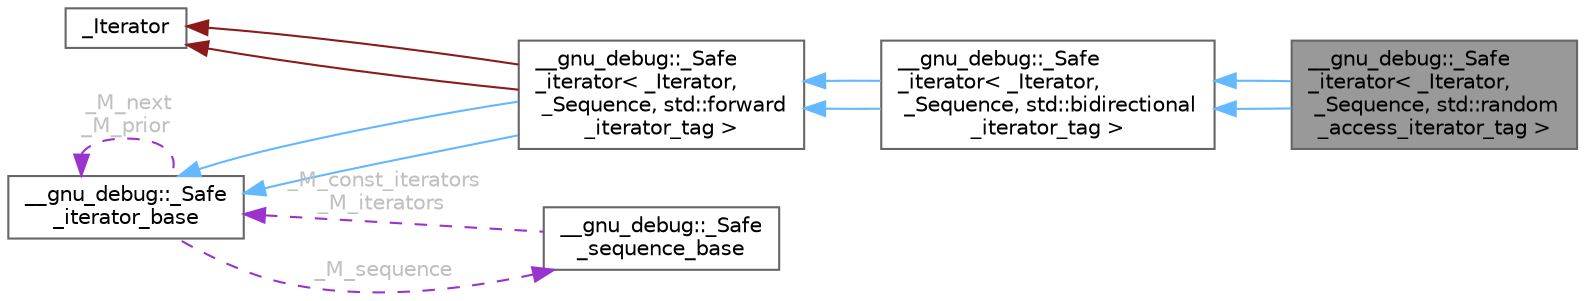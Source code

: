 digraph "__gnu_debug::_Safe_iterator&lt; _Iterator, _Sequence, std::random_access_iterator_tag &gt;"
{
 // LATEX_PDF_SIZE
  bgcolor="transparent";
  edge [fontname=Helvetica,fontsize=10,labelfontname=Helvetica,labelfontsize=10];
  node [fontname=Helvetica,fontsize=10,shape=box,height=0.2,width=0.4];
  rankdir="LR";
  Node1 [id="Node000001",label="__gnu_debug::_Safe\l_iterator\< _Iterator,\l _Sequence, std::random\l_access_iterator_tag \>",height=0.2,width=0.4,color="gray40", fillcolor="grey60", style="filled", fontcolor="black",tooltip=" "];
  Node2 -> Node1 [id="edge12_Node000001_Node000002",dir="back",color="steelblue1",style="solid",tooltip=" "];
  Node2 [id="Node000002",label="__gnu_debug::_Safe\l_iterator\< _Iterator,\l _Sequence, std::bidirectional\l_iterator_tag \>",height=0.2,width=0.4,color="gray40", fillcolor="white", style="filled",URL="$class____gnu__debug_1_1___safe__iterator_3_01___iterator_00_01___sequence_00_01std_1_1bidirectional__iterator__tag_01_4.html",tooltip=" "];
  Node3 -> Node2 [id="edge13_Node000002_Node000003",dir="back",color="steelblue1",style="solid",tooltip=" "];
  Node3 [id="Node000003",label="__gnu_debug::_Safe\l_iterator\< _Iterator,\l _Sequence, std::forward\l_iterator_tag \>",height=0.2,width=0.4,color="gray40", fillcolor="white", style="filled",URL="$class____gnu__debug_1_1___safe__iterator.html",tooltip=" "];
  Node4 -> Node3 [id="edge14_Node000003_Node000004",dir="back",color="firebrick4",style="solid",tooltip=" "];
  Node4 [id="Node000004",label="_Iterator",height=0.2,width=0.4,color="gray40", fillcolor="white", style="filled",tooltip=" "];
  Node5 -> Node3 [id="edge15_Node000003_Node000005",dir="back",color="steelblue1",style="solid",tooltip=" "];
  Node5 [id="Node000005",label="__gnu_debug::_Safe\l_iterator_base",height=0.2,width=0.4,color="gray40", fillcolor="white", style="filled",URL="$class____gnu__debug_1_1___safe__iterator__base.html",tooltip="Basic functionality for a safe iterator."];
  Node6 -> Node5 [id="edge16_Node000005_Node000006",dir="back",color="darkorchid3",style="dashed",tooltip=" ",label=" _M_sequence",fontcolor="grey" ];
  Node6 [id="Node000006",label="__gnu_debug::_Safe\l_sequence_base",height=0.2,width=0.4,color="gray40", fillcolor="white", style="filled",URL="$class____gnu__debug_1_1___safe__sequence__base.html",tooltip="Base class that supports tracking of iterators that reference a sequence."];
  Node5 -> Node6 [id="edge17_Node000006_Node000005",dir="back",color="darkorchid3",style="dashed",tooltip=" ",label=" _M_const_iterators\n_M_iterators",fontcolor="grey" ];
  Node5 -> Node5 [id="edge18_Node000005_Node000005",dir="back",color="darkorchid3",style="dashed",tooltip=" ",label=" _M_next\n_M_prior",fontcolor="grey" ];
  Node4 -> Node3 [id="edge19_Node000003_Node000004",dir="back",color="firebrick4",style="solid",tooltip=" "];
  Node5 -> Node3 [id="edge20_Node000003_Node000005",dir="back",color="steelblue1",style="solid",tooltip=" "];
  Node3 -> Node2 [id="edge21_Node000002_Node000003",dir="back",color="steelblue1",style="solid",tooltip=" "];
  Node2 -> Node1 [id="edge22_Node000001_Node000002",dir="back",color="steelblue1",style="solid",tooltip=" "];
}
